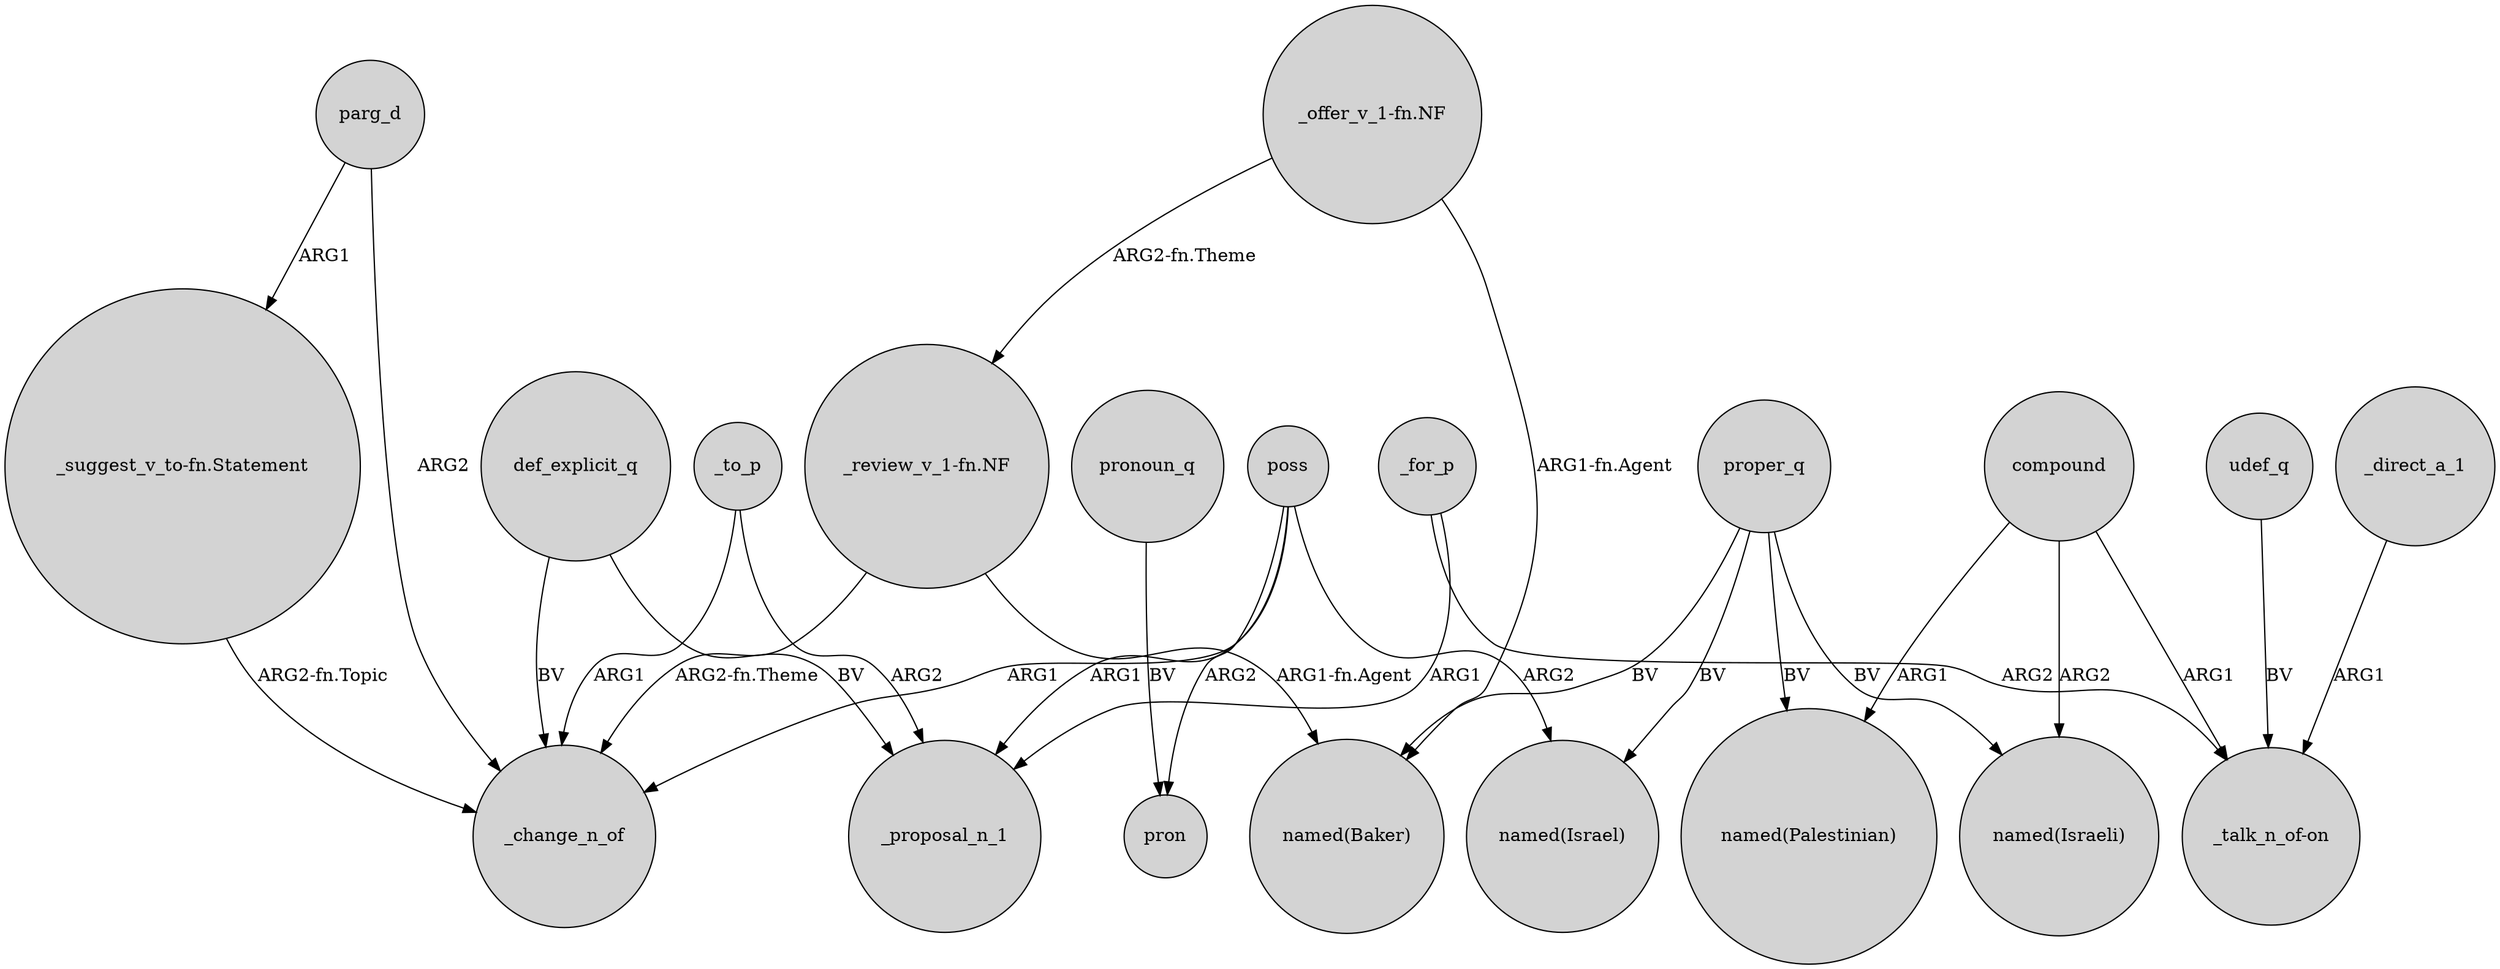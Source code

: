 digraph {
	node [shape=circle style=filled]
	parg_d -> _change_n_of [label=ARG2]
	"_offer_v_1-fn.NF" -> "named(Baker)" [label="ARG1-fn.Agent"]
	_to_p -> _proposal_n_1 [label=ARG2]
	poss -> pron [label=ARG2]
	_to_p -> _change_n_of [label=ARG1]
	proper_q -> "named(Israeli)" [label=BV]
	_for_p -> "_talk_n_of-on" [label=ARG2]
	compound -> "_talk_n_of-on" [label=ARG1]
	compound -> "named(Israeli)" [label=ARG2]
	parg_d -> "_suggest_v_to-fn.Statement" [label=ARG1]
	poss -> "named(Israel)" [label=ARG2]
	compound -> "named(Palestinian)" [label=ARG1]
	poss -> _change_n_of [label=ARG1]
	proper_q -> "named(Baker)" [label=BV]
	pronoun_q -> pron [label=BV]
	proper_q -> "named(Palestinian)" [label=BV]
	poss -> _proposal_n_1 [label=ARG1]
	udef_q -> "_talk_n_of-on" [label=BV]
	"_review_v_1-fn.NF" -> "named(Baker)" [label="ARG1-fn.Agent"]
	"_review_v_1-fn.NF" -> _change_n_of [label="ARG2-fn.Theme"]
	"_suggest_v_to-fn.Statement" -> _change_n_of [label="ARG2-fn.Topic"]
	_for_p -> _proposal_n_1 [label=ARG1]
	proper_q -> "named(Israel)" [label=BV]
	def_explicit_q -> _proposal_n_1 [label=BV]
	_direct_a_1 -> "_talk_n_of-on" [label=ARG1]
	"_offer_v_1-fn.NF" -> "_review_v_1-fn.NF" [label="ARG2-fn.Theme"]
	def_explicit_q -> _change_n_of [label=BV]
}
